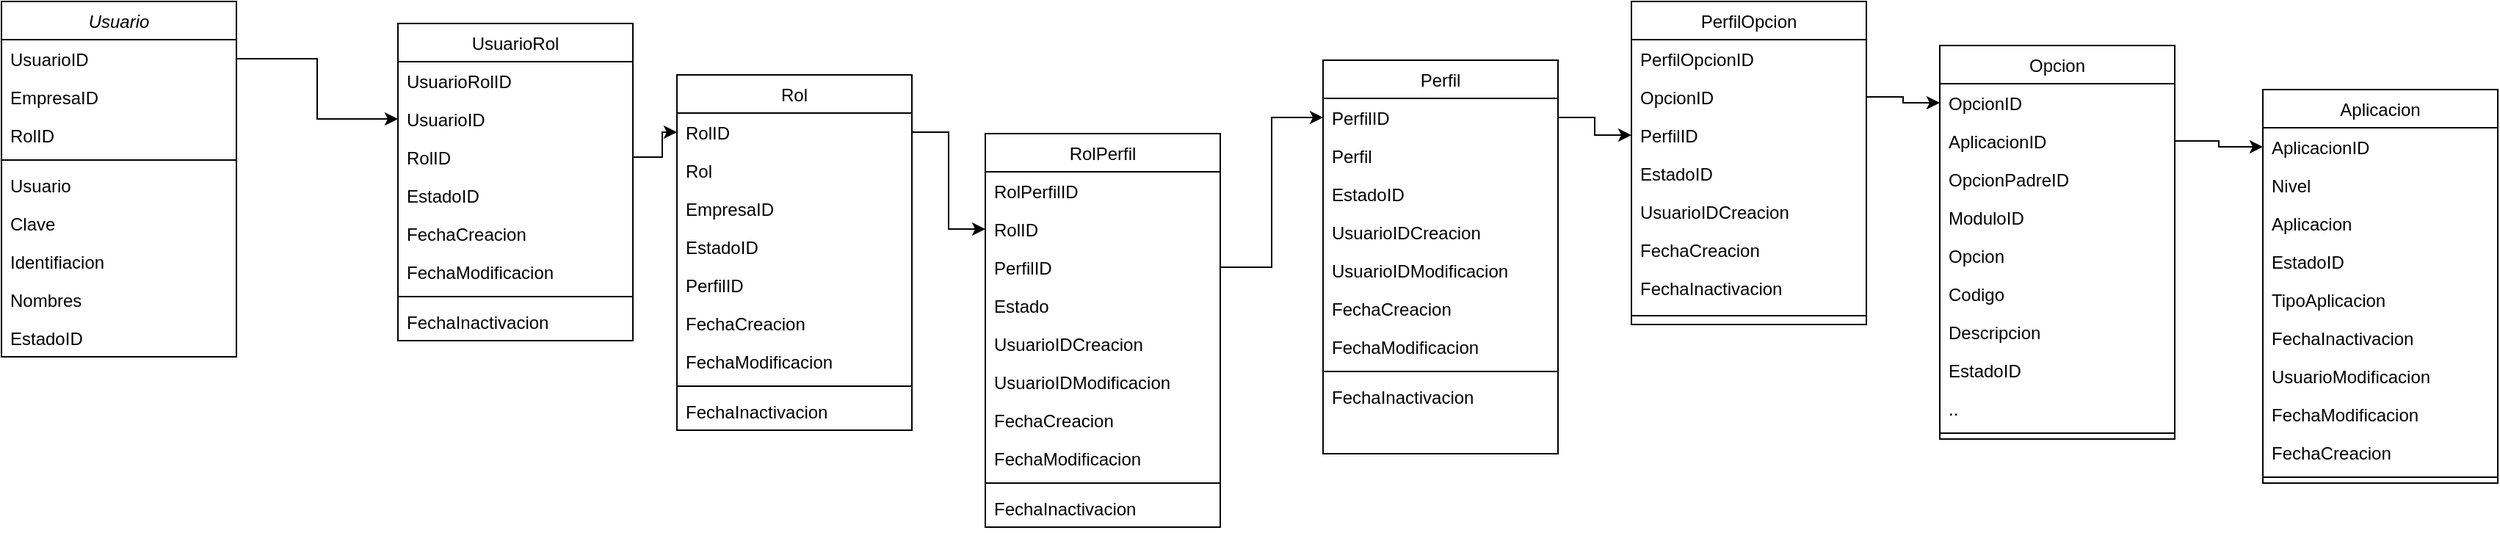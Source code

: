 <mxfile version="24.6.4" type="github">
  <diagram id="C5RBs43oDa-KdzZeNtuy" name="Page-1">
    <mxGraphModel dx="2680" dy="788" grid="1" gridSize="10" guides="1" tooltips="1" connect="1" arrows="1" fold="1" page="1" pageScale="1" pageWidth="827" pageHeight="1169" math="0" shadow="0">
      <root>
        <mxCell id="WIyWlLk6GJQsqaUBKTNV-0" />
        <mxCell id="WIyWlLk6GJQsqaUBKTNV-1" parent="WIyWlLk6GJQsqaUBKTNV-0" />
        <mxCell id="zkfFHV4jXpPFQw0GAbJ--0" value="Usuario" style="swimlane;fontStyle=2;align=center;verticalAlign=top;childLayout=stackLayout;horizontal=1;startSize=26;horizontalStack=0;resizeParent=1;resizeLast=0;collapsible=1;marginBottom=0;rounded=0;shadow=0;strokeWidth=1;" parent="WIyWlLk6GJQsqaUBKTNV-1" vertex="1">
          <mxGeometry x="-540" y="380" width="160" height="242" as="geometry">
            <mxRectangle x="230" y="140" width="160" height="26" as="alternateBounds" />
          </mxGeometry>
        </mxCell>
        <mxCell id="zkfFHV4jXpPFQw0GAbJ--1" value="UsuarioID" style="text;align=left;verticalAlign=top;spacingLeft=4;spacingRight=4;overflow=hidden;rotatable=0;points=[[0,0.5],[1,0.5]];portConstraint=eastwest;" parent="zkfFHV4jXpPFQw0GAbJ--0" vertex="1">
          <mxGeometry y="26" width="160" height="26" as="geometry" />
        </mxCell>
        <mxCell id="zkfFHV4jXpPFQw0GAbJ--2" value="EmpresaID" style="text;align=left;verticalAlign=top;spacingLeft=4;spacingRight=4;overflow=hidden;rotatable=0;points=[[0,0.5],[1,0.5]];portConstraint=eastwest;rounded=0;shadow=0;html=0;" parent="zkfFHV4jXpPFQw0GAbJ--0" vertex="1">
          <mxGeometry y="52" width="160" height="26" as="geometry" />
        </mxCell>
        <mxCell id="zkfFHV4jXpPFQw0GAbJ--3" value="RolID    " style="text;align=left;verticalAlign=top;spacingLeft=4;spacingRight=4;overflow=hidden;rotatable=0;points=[[0,0.5],[1,0.5]];portConstraint=eastwest;rounded=0;shadow=0;html=0;" parent="zkfFHV4jXpPFQw0GAbJ--0" vertex="1">
          <mxGeometry y="78" width="160" height="26" as="geometry" />
        </mxCell>
        <mxCell id="zkfFHV4jXpPFQw0GAbJ--4" value="" style="line;html=1;strokeWidth=1;align=left;verticalAlign=middle;spacingTop=-1;spacingLeft=3;spacingRight=3;rotatable=0;labelPosition=right;points=[];portConstraint=eastwest;" parent="zkfFHV4jXpPFQw0GAbJ--0" vertex="1">
          <mxGeometry y="104" width="160" height="8" as="geometry" />
        </mxCell>
        <mxCell id="zkfFHV4jXpPFQw0GAbJ--5" value="Usuario" style="text;align=left;verticalAlign=top;spacingLeft=4;spacingRight=4;overflow=hidden;rotatable=0;points=[[0,0.5],[1,0.5]];portConstraint=eastwest;" parent="zkfFHV4jXpPFQw0GAbJ--0" vertex="1">
          <mxGeometry y="112" width="160" height="26" as="geometry" />
        </mxCell>
        <mxCell id="kzl4boEWG8LCbS-2dfIL-1" value="Clave" style="text;align=left;verticalAlign=top;spacingLeft=4;spacingRight=4;overflow=hidden;rotatable=0;points=[[0,0.5],[1,0.5]];portConstraint=eastwest;rounded=0;shadow=0;html=0;" vertex="1" parent="zkfFHV4jXpPFQw0GAbJ--0">
          <mxGeometry y="138" width="160" height="26" as="geometry" />
        </mxCell>
        <mxCell id="kzl4boEWG8LCbS-2dfIL-2" value="Identifiacion" style="text;align=left;verticalAlign=top;spacingLeft=4;spacingRight=4;overflow=hidden;rotatable=0;points=[[0,0.5],[1,0.5]];portConstraint=eastwest;rounded=0;shadow=0;html=0;" vertex="1" parent="zkfFHV4jXpPFQw0GAbJ--0">
          <mxGeometry y="164" width="160" height="26" as="geometry" />
        </mxCell>
        <mxCell id="kzl4boEWG8LCbS-2dfIL-3" value="Nombres" style="text;align=left;verticalAlign=top;spacingLeft=4;spacingRight=4;overflow=hidden;rotatable=0;points=[[0,0.5],[1,0.5]];portConstraint=eastwest;rounded=0;shadow=0;html=0;" vertex="1" parent="zkfFHV4jXpPFQw0GAbJ--0">
          <mxGeometry y="190" width="160" height="26" as="geometry" />
        </mxCell>
        <mxCell id="kzl4boEWG8LCbS-2dfIL-4" value="EstadoID" style="text;align=left;verticalAlign=top;spacingLeft=4;spacingRight=4;overflow=hidden;rotatable=0;points=[[0,0.5],[1,0.5]];portConstraint=eastwest;rounded=0;shadow=0;html=0;" vertex="1" parent="zkfFHV4jXpPFQw0GAbJ--0">
          <mxGeometry y="216" width="160" height="26" as="geometry" />
        </mxCell>
        <mxCell id="zkfFHV4jXpPFQw0GAbJ--6" value="Aplicacion" style="swimlane;fontStyle=0;align=center;verticalAlign=top;childLayout=stackLayout;horizontal=1;startSize=26;horizontalStack=0;resizeParent=1;resizeLast=0;collapsible=1;marginBottom=0;rounded=0;shadow=0;strokeWidth=1;" parent="WIyWlLk6GJQsqaUBKTNV-1" vertex="1">
          <mxGeometry x="1000" y="440" width="160" height="268" as="geometry">
            <mxRectangle x="130" y="380" width="160" height="26" as="alternateBounds" />
          </mxGeometry>
        </mxCell>
        <mxCell id="zkfFHV4jXpPFQw0GAbJ--7" value="AplicacionID" style="text;align=left;verticalAlign=top;spacingLeft=4;spacingRight=4;overflow=hidden;rotatable=0;points=[[0,0.5],[1,0.5]];portConstraint=eastwest;" parent="zkfFHV4jXpPFQw0GAbJ--6" vertex="1">
          <mxGeometry y="26" width="160" height="26" as="geometry" />
        </mxCell>
        <mxCell id="zkfFHV4jXpPFQw0GAbJ--8" value="Nivel" style="text;align=left;verticalAlign=top;spacingLeft=4;spacingRight=4;overflow=hidden;rotatable=0;points=[[0,0.5],[1,0.5]];portConstraint=eastwest;rounded=0;shadow=0;html=0;" parent="zkfFHV4jXpPFQw0GAbJ--6" vertex="1">
          <mxGeometry y="52" width="160" height="26" as="geometry" />
        </mxCell>
        <mxCell id="zkfFHV4jXpPFQw0GAbJ--11" value="Aplicacion" style="text;align=left;verticalAlign=top;spacingLeft=4;spacingRight=4;overflow=hidden;rotatable=0;points=[[0,0.5],[1,0.5]];portConstraint=eastwest;" parent="zkfFHV4jXpPFQw0GAbJ--6" vertex="1">
          <mxGeometry y="78" width="160" height="26" as="geometry" />
        </mxCell>
        <mxCell id="kzl4boEWG8LCbS-2dfIL-5" value="EstadoID" style="text;align=left;verticalAlign=top;spacingLeft=4;spacingRight=4;overflow=hidden;rotatable=0;points=[[0,0.5],[1,0.5]];portConstraint=eastwest;rounded=0;shadow=0;html=0;" vertex="1" parent="zkfFHV4jXpPFQw0GAbJ--6">
          <mxGeometry y="104" width="160" height="26" as="geometry" />
        </mxCell>
        <mxCell id="kzl4boEWG8LCbS-2dfIL-10" value="TipoAplicacion" style="text;align=left;verticalAlign=top;spacingLeft=4;spacingRight=4;overflow=hidden;rotatable=0;points=[[0,0.5],[1,0.5]];portConstraint=eastwest;rounded=0;shadow=0;html=0;" vertex="1" parent="zkfFHV4jXpPFQw0GAbJ--6">
          <mxGeometry y="130" width="160" height="26" as="geometry" />
        </mxCell>
        <mxCell id="kzl4boEWG8LCbS-2dfIL-9" value="FechaInactivacion" style="text;align=left;verticalAlign=top;spacingLeft=4;spacingRight=4;overflow=hidden;rotatable=0;points=[[0,0.5],[1,0.5]];portConstraint=eastwest;rounded=0;shadow=0;html=0;" vertex="1" parent="zkfFHV4jXpPFQw0GAbJ--6">
          <mxGeometry y="156" width="160" height="26" as="geometry" />
        </mxCell>
        <mxCell id="kzl4boEWG8LCbS-2dfIL-8" value="UsuarioModificacion" style="text;align=left;verticalAlign=top;spacingLeft=4;spacingRight=4;overflow=hidden;rotatable=0;points=[[0,0.5],[1,0.5]];portConstraint=eastwest;rounded=0;shadow=0;html=0;" vertex="1" parent="zkfFHV4jXpPFQw0GAbJ--6">
          <mxGeometry y="182" width="160" height="26" as="geometry" />
        </mxCell>
        <mxCell id="kzl4boEWG8LCbS-2dfIL-7" value="FechaModificacion" style="text;align=left;verticalAlign=top;spacingLeft=4;spacingRight=4;overflow=hidden;rotatable=0;points=[[0,0.5],[1,0.5]];portConstraint=eastwest;rounded=0;shadow=0;html=0;" vertex="1" parent="zkfFHV4jXpPFQw0GAbJ--6">
          <mxGeometry y="208" width="160" height="26" as="geometry" />
        </mxCell>
        <mxCell id="kzl4boEWG8LCbS-2dfIL-6" value="FechaCreacion" style="text;align=left;verticalAlign=top;spacingLeft=4;spacingRight=4;overflow=hidden;rotatable=0;points=[[0,0.5],[1,0.5]];portConstraint=eastwest;rounded=0;shadow=0;html=0;" vertex="1" parent="zkfFHV4jXpPFQw0GAbJ--6">
          <mxGeometry y="234" width="160" height="26" as="geometry" />
        </mxCell>
        <mxCell id="zkfFHV4jXpPFQw0GAbJ--9" value="" style="line;html=1;strokeWidth=1;align=left;verticalAlign=middle;spacingTop=-1;spacingLeft=3;spacingRight=3;rotatable=0;labelPosition=right;points=[];portConstraint=eastwest;" parent="zkfFHV4jXpPFQw0GAbJ--6" vertex="1">
          <mxGeometry y="260" width="160" height="8" as="geometry" />
        </mxCell>
        <mxCell id="kzl4boEWG8LCbS-2dfIL-22" value="Perfil" style="swimlane;fontStyle=0;align=center;verticalAlign=top;childLayout=stackLayout;horizontal=1;startSize=26;horizontalStack=0;resizeParent=1;resizeLast=0;collapsible=1;marginBottom=0;rounded=0;shadow=0;strokeWidth=1;" vertex="1" parent="WIyWlLk6GJQsqaUBKTNV-1">
          <mxGeometry x="360" y="420" width="160" height="268" as="geometry">
            <mxRectangle x="130" y="380" width="160" height="26" as="alternateBounds" />
          </mxGeometry>
        </mxCell>
        <mxCell id="kzl4boEWG8LCbS-2dfIL-23" value="PerfilID" style="text;align=left;verticalAlign=top;spacingLeft=4;spacingRight=4;overflow=hidden;rotatable=0;points=[[0,0.5],[1,0.5]];portConstraint=eastwest;" vertex="1" parent="kzl4boEWG8LCbS-2dfIL-22">
          <mxGeometry y="26" width="160" height="26" as="geometry" />
        </mxCell>
        <mxCell id="kzl4boEWG8LCbS-2dfIL-24" value="Perfil" style="text;align=left;verticalAlign=top;spacingLeft=4;spacingRight=4;overflow=hidden;rotatable=0;points=[[0,0.5],[1,0.5]];portConstraint=eastwest;rounded=0;shadow=0;html=0;" vertex="1" parent="kzl4boEWG8LCbS-2dfIL-22">
          <mxGeometry y="52" width="160" height="26" as="geometry" />
        </mxCell>
        <mxCell id="kzl4boEWG8LCbS-2dfIL-25" value="EstadoID" style="text;align=left;verticalAlign=top;spacingLeft=4;spacingRight=4;overflow=hidden;rotatable=0;points=[[0,0.5],[1,0.5]];portConstraint=eastwest;" vertex="1" parent="kzl4boEWG8LCbS-2dfIL-22">
          <mxGeometry y="78" width="160" height="26" as="geometry" />
        </mxCell>
        <mxCell id="kzl4boEWG8LCbS-2dfIL-26" value="UsuarioIDCreacion" style="text;align=left;verticalAlign=top;spacingLeft=4;spacingRight=4;overflow=hidden;rotatable=0;points=[[0,0.5],[1,0.5]];portConstraint=eastwest;rounded=0;shadow=0;html=0;" vertex="1" parent="kzl4boEWG8LCbS-2dfIL-22">
          <mxGeometry y="104" width="160" height="26" as="geometry" />
        </mxCell>
        <mxCell id="kzl4boEWG8LCbS-2dfIL-27" value="UsuarioIDModificacion" style="text;align=left;verticalAlign=top;spacingLeft=4;spacingRight=4;overflow=hidden;rotatable=0;points=[[0,0.5],[1,0.5]];portConstraint=eastwest;rounded=0;shadow=0;html=0;" vertex="1" parent="kzl4boEWG8LCbS-2dfIL-22">
          <mxGeometry y="130" width="160" height="26" as="geometry" />
        </mxCell>
        <mxCell id="kzl4boEWG8LCbS-2dfIL-28" value="FechaCreacion" style="text;align=left;verticalAlign=top;spacingLeft=4;spacingRight=4;overflow=hidden;rotatable=0;points=[[0,0.5],[1,0.5]];portConstraint=eastwest;rounded=0;shadow=0;html=0;" vertex="1" parent="kzl4boEWG8LCbS-2dfIL-22">
          <mxGeometry y="156" width="160" height="26" as="geometry" />
        </mxCell>
        <mxCell id="kzl4boEWG8LCbS-2dfIL-29" value="FechaModificacion" style="text;align=left;verticalAlign=top;spacingLeft=4;spacingRight=4;overflow=hidden;rotatable=0;points=[[0,0.5],[1,0.5]];portConstraint=eastwest;rounded=0;shadow=0;html=0;" vertex="1" parent="kzl4boEWG8LCbS-2dfIL-22">
          <mxGeometry y="182" width="160" height="26" as="geometry" />
        </mxCell>
        <mxCell id="kzl4boEWG8LCbS-2dfIL-32" value="" style="line;html=1;strokeWidth=1;align=left;verticalAlign=middle;spacingTop=-1;spacingLeft=3;spacingRight=3;rotatable=0;labelPosition=right;points=[];portConstraint=eastwest;" vertex="1" parent="kzl4boEWG8LCbS-2dfIL-22">
          <mxGeometry y="208" width="160" height="8" as="geometry" />
        </mxCell>
        <mxCell id="kzl4boEWG8LCbS-2dfIL-33" value="FechaInactivacion" style="text;align=left;verticalAlign=top;spacingLeft=4;spacingRight=4;overflow=hidden;rotatable=0;points=[[0,0.5],[1,0.5]];portConstraint=eastwest;rounded=0;shadow=0;html=0;" vertex="1" parent="kzl4boEWG8LCbS-2dfIL-22">
          <mxGeometry y="216" width="160" height="26" as="geometry" />
        </mxCell>
        <mxCell id="kzl4boEWG8LCbS-2dfIL-34" value="Rol" style="swimlane;fontStyle=0;align=center;verticalAlign=top;childLayout=stackLayout;horizontal=1;startSize=26;horizontalStack=0;resizeParent=1;resizeLast=0;collapsible=1;marginBottom=0;rounded=0;shadow=0;strokeWidth=1;" vertex="1" parent="WIyWlLk6GJQsqaUBKTNV-1">
          <mxGeometry x="-80" y="430" width="160" height="242" as="geometry">
            <mxRectangle x="130" y="380" width="160" height="26" as="alternateBounds" />
          </mxGeometry>
        </mxCell>
        <mxCell id="kzl4boEWG8LCbS-2dfIL-35" value="RolID" style="text;align=left;verticalAlign=top;spacingLeft=4;spacingRight=4;overflow=hidden;rotatable=0;points=[[0,0.5],[1,0.5]];portConstraint=eastwest;" vertex="1" parent="kzl4boEWG8LCbS-2dfIL-34">
          <mxGeometry y="26" width="160" height="26" as="geometry" />
        </mxCell>
        <mxCell id="kzl4boEWG8LCbS-2dfIL-36" value="Rol" style="text;align=left;verticalAlign=top;spacingLeft=4;spacingRight=4;overflow=hidden;rotatable=0;points=[[0,0.5],[1,0.5]];portConstraint=eastwest;rounded=0;shadow=0;html=0;" vertex="1" parent="kzl4boEWG8LCbS-2dfIL-34">
          <mxGeometry y="52" width="160" height="26" as="geometry" />
        </mxCell>
        <mxCell id="kzl4boEWG8LCbS-2dfIL-37" value="EmpresaID" style="text;align=left;verticalAlign=top;spacingLeft=4;spacingRight=4;overflow=hidden;rotatable=0;points=[[0,0.5],[1,0.5]];portConstraint=eastwest;" vertex="1" parent="kzl4boEWG8LCbS-2dfIL-34">
          <mxGeometry y="78" width="160" height="26" as="geometry" />
        </mxCell>
        <mxCell id="kzl4boEWG8LCbS-2dfIL-38" value="EstadoID" style="text;align=left;verticalAlign=top;spacingLeft=4;spacingRight=4;overflow=hidden;rotatable=0;points=[[0,0.5],[1,0.5]];portConstraint=eastwest;rounded=0;shadow=0;html=0;" vertex="1" parent="kzl4boEWG8LCbS-2dfIL-34">
          <mxGeometry y="104" width="160" height="26" as="geometry" />
        </mxCell>
        <mxCell id="kzl4boEWG8LCbS-2dfIL-39" value="PerfilID" style="text;align=left;verticalAlign=top;spacingLeft=4;spacingRight=4;overflow=hidden;rotatable=0;points=[[0,0.5],[1,0.5]];portConstraint=eastwest;rounded=0;shadow=0;html=0;" vertex="1" parent="kzl4boEWG8LCbS-2dfIL-34">
          <mxGeometry y="130" width="160" height="26" as="geometry" />
        </mxCell>
        <mxCell id="kzl4boEWG8LCbS-2dfIL-40" value="FechaCreacion" style="text;align=left;verticalAlign=top;spacingLeft=4;spacingRight=4;overflow=hidden;rotatable=0;points=[[0,0.5],[1,0.5]];portConstraint=eastwest;rounded=0;shadow=0;html=0;" vertex="1" parent="kzl4boEWG8LCbS-2dfIL-34">
          <mxGeometry y="156" width="160" height="26" as="geometry" />
        </mxCell>
        <mxCell id="kzl4boEWG8LCbS-2dfIL-41" value="FechaModificacion" style="text;align=left;verticalAlign=top;spacingLeft=4;spacingRight=4;overflow=hidden;rotatable=0;points=[[0,0.5],[1,0.5]];portConstraint=eastwest;rounded=0;shadow=0;html=0;" vertex="1" parent="kzl4boEWG8LCbS-2dfIL-34">
          <mxGeometry y="182" width="160" height="26" as="geometry" />
        </mxCell>
        <mxCell id="kzl4boEWG8LCbS-2dfIL-43" value="" style="line;html=1;strokeWidth=1;align=left;verticalAlign=middle;spacingTop=-1;spacingLeft=3;spacingRight=3;rotatable=0;labelPosition=right;points=[];portConstraint=eastwest;" vertex="1" parent="kzl4boEWG8LCbS-2dfIL-34">
          <mxGeometry y="208" width="160" height="8" as="geometry" />
        </mxCell>
        <mxCell id="kzl4boEWG8LCbS-2dfIL-44" value="FechaInactivacion" style="text;align=left;verticalAlign=top;spacingLeft=4;spacingRight=4;overflow=hidden;rotatable=0;points=[[0,0.5],[1,0.5]];portConstraint=eastwest;rounded=0;shadow=0;html=0;" vertex="1" parent="kzl4boEWG8LCbS-2dfIL-34">
          <mxGeometry y="216" width="160" height="26" as="geometry" />
        </mxCell>
        <mxCell id="kzl4boEWG8LCbS-2dfIL-45" value="UsuarioRol" style="swimlane;fontStyle=0;align=center;verticalAlign=top;childLayout=stackLayout;horizontal=1;startSize=26;horizontalStack=0;resizeParent=1;resizeLast=0;collapsible=1;marginBottom=0;rounded=0;shadow=0;strokeWidth=1;" vertex="1" parent="WIyWlLk6GJQsqaUBKTNV-1">
          <mxGeometry x="-270" y="395" width="160" height="216" as="geometry">
            <mxRectangle x="130" y="380" width="160" height="26" as="alternateBounds" />
          </mxGeometry>
        </mxCell>
        <mxCell id="kzl4boEWG8LCbS-2dfIL-46" value="UsuarioRolID" style="text;align=left;verticalAlign=top;spacingLeft=4;spacingRight=4;overflow=hidden;rotatable=0;points=[[0,0.5],[1,0.5]];portConstraint=eastwest;" vertex="1" parent="kzl4boEWG8LCbS-2dfIL-45">
          <mxGeometry y="26" width="160" height="26" as="geometry" />
        </mxCell>
        <mxCell id="kzl4boEWG8LCbS-2dfIL-47" value="UsuarioID" style="text;align=left;verticalAlign=top;spacingLeft=4;spacingRight=4;overflow=hidden;rotatable=0;points=[[0,0.5],[1,0.5]];portConstraint=eastwest;rounded=0;shadow=0;html=0;" vertex="1" parent="kzl4boEWG8LCbS-2dfIL-45">
          <mxGeometry y="52" width="160" height="26" as="geometry" />
        </mxCell>
        <mxCell id="kzl4boEWG8LCbS-2dfIL-48" value="RolID" style="text;align=left;verticalAlign=top;spacingLeft=4;spacingRight=4;overflow=hidden;rotatable=0;points=[[0,0.5],[1,0.5]];portConstraint=eastwest;" vertex="1" parent="kzl4boEWG8LCbS-2dfIL-45">
          <mxGeometry y="78" width="160" height="26" as="geometry" />
        </mxCell>
        <mxCell id="kzl4boEWG8LCbS-2dfIL-49" value="EstadoID" style="text;align=left;verticalAlign=top;spacingLeft=4;spacingRight=4;overflow=hidden;rotatable=0;points=[[0,0.5],[1,0.5]];portConstraint=eastwest;rounded=0;shadow=0;html=0;" vertex="1" parent="kzl4boEWG8LCbS-2dfIL-45">
          <mxGeometry y="104" width="160" height="26" as="geometry" />
        </mxCell>
        <mxCell id="kzl4boEWG8LCbS-2dfIL-50" value="FechaCreacion" style="text;align=left;verticalAlign=top;spacingLeft=4;spacingRight=4;overflow=hidden;rotatable=0;points=[[0,0.5],[1,0.5]];portConstraint=eastwest;rounded=0;shadow=0;html=0;" vertex="1" parent="kzl4boEWG8LCbS-2dfIL-45">
          <mxGeometry y="130" width="160" height="26" as="geometry" />
        </mxCell>
        <mxCell id="kzl4boEWG8LCbS-2dfIL-51" value="FechaModificacion" style="text;align=left;verticalAlign=top;spacingLeft=4;spacingRight=4;overflow=hidden;rotatable=0;points=[[0,0.5],[1,0.5]];portConstraint=eastwest;rounded=0;shadow=0;html=0;" vertex="1" parent="kzl4boEWG8LCbS-2dfIL-45">
          <mxGeometry y="156" width="160" height="26" as="geometry" />
        </mxCell>
        <mxCell id="kzl4boEWG8LCbS-2dfIL-53" value="" style="line;html=1;strokeWidth=1;align=left;verticalAlign=middle;spacingTop=-1;spacingLeft=3;spacingRight=3;rotatable=0;labelPosition=right;points=[];portConstraint=eastwest;" vertex="1" parent="kzl4boEWG8LCbS-2dfIL-45">
          <mxGeometry y="182" width="160" height="8" as="geometry" />
        </mxCell>
        <mxCell id="kzl4boEWG8LCbS-2dfIL-54" value="FechaInactivacion" style="text;align=left;verticalAlign=top;spacingLeft=4;spacingRight=4;overflow=hidden;rotatable=0;points=[[0,0.5],[1,0.5]];portConstraint=eastwest;rounded=0;shadow=0;html=0;" vertex="1" parent="kzl4boEWG8LCbS-2dfIL-45">
          <mxGeometry y="190" width="160" height="26" as="geometry" />
        </mxCell>
        <mxCell id="kzl4boEWG8LCbS-2dfIL-55" value="RolPerfil" style="swimlane;fontStyle=0;align=center;verticalAlign=top;childLayout=stackLayout;horizontal=1;startSize=26;horizontalStack=0;resizeParent=1;resizeLast=0;collapsible=1;marginBottom=0;rounded=0;shadow=0;strokeWidth=1;" vertex="1" parent="WIyWlLk6GJQsqaUBKTNV-1">
          <mxGeometry x="130" y="470" width="160" height="268" as="geometry">
            <mxRectangle x="130" y="380" width="160" height="26" as="alternateBounds" />
          </mxGeometry>
        </mxCell>
        <mxCell id="kzl4boEWG8LCbS-2dfIL-56" value="RolPerfilID" style="text;align=left;verticalAlign=top;spacingLeft=4;spacingRight=4;overflow=hidden;rotatable=0;points=[[0,0.5],[1,0.5]];portConstraint=eastwest;" vertex="1" parent="kzl4boEWG8LCbS-2dfIL-55">
          <mxGeometry y="26" width="160" height="26" as="geometry" />
        </mxCell>
        <mxCell id="kzl4boEWG8LCbS-2dfIL-57" value="RolID" style="text;align=left;verticalAlign=top;spacingLeft=4;spacingRight=4;overflow=hidden;rotatable=0;points=[[0,0.5],[1,0.5]];portConstraint=eastwest;rounded=0;shadow=0;html=0;" vertex="1" parent="kzl4boEWG8LCbS-2dfIL-55">
          <mxGeometry y="52" width="160" height="26" as="geometry" />
        </mxCell>
        <mxCell id="kzl4boEWG8LCbS-2dfIL-58" value="PerfilID" style="text;align=left;verticalAlign=top;spacingLeft=4;spacingRight=4;overflow=hidden;rotatable=0;points=[[0,0.5],[1,0.5]];portConstraint=eastwest;" vertex="1" parent="kzl4boEWG8LCbS-2dfIL-55">
          <mxGeometry y="78" width="160" height="26" as="geometry" />
        </mxCell>
        <mxCell id="kzl4boEWG8LCbS-2dfIL-59" value="Estado" style="text;align=left;verticalAlign=top;spacingLeft=4;spacingRight=4;overflow=hidden;rotatable=0;points=[[0,0.5],[1,0.5]];portConstraint=eastwest;rounded=0;shadow=0;html=0;" vertex="1" parent="kzl4boEWG8LCbS-2dfIL-55">
          <mxGeometry y="104" width="160" height="26" as="geometry" />
        </mxCell>
        <mxCell id="kzl4boEWG8LCbS-2dfIL-60" value="UsuarioIDCreacion" style="text;align=left;verticalAlign=top;spacingLeft=4;spacingRight=4;overflow=hidden;rotatable=0;points=[[0,0.5],[1,0.5]];portConstraint=eastwest;rounded=0;shadow=0;html=0;" vertex="1" parent="kzl4boEWG8LCbS-2dfIL-55">
          <mxGeometry y="130" width="160" height="26" as="geometry" />
        </mxCell>
        <mxCell id="kzl4boEWG8LCbS-2dfIL-61" value="UsuarioIDModificacion" style="text;align=left;verticalAlign=top;spacingLeft=4;spacingRight=4;overflow=hidden;rotatable=0;points=[[0,0.5],[1,0.5]];portConstraint=eastwest;rounded=0;shadow=0;html=0;" vertex="1" parent="kzl4boEWG8LCbS-2dfIL-55">
          <mxGeometry y="156" width="160" height="26" as="geometry" />
        </mxCell>
        <mxCell id="kzl4boEWG8LCbS-2dfIL-62" value="FechaCreacion" style="text;align=left;verticalAlign=top;spacingLeft=4;spacingRight=4;overflow=hidden;rotatable=0;points=[[0,0.5],[1,0.5]];portConstraint=eastwest;rounded=0;shadow=0;html=0;" vertex="1" parent="kzl4boEWG8LCbS-2dfIL-55">
          <mxGeometry y="182" width="160" height="26" as="geometry" />
        </mxCell>
        <mxCell id="kzl4boEWG8LCbS-2dfIL-63" value="FechaModificacion" style="text;align=left;verticalAlign=top;spacingLeft=4;spacingRight=4;overflow=hidden;rotatable=0;points=[[0,0.5],[1,0.5]];portConstraint=eastwest;rounded=0;shadow=0;html=0;" vertex="1" parent="kzl4boEWG8LCbS-2dfIL-55">
          <mxGeometry y="208" width="160" height="26" as="geometry" />
        </mxCell>
        <mxCell id="kzl4boEWG8LCbS-2dfIL-64" value="" style="line;html=1;strokeWidth=1;align=left;verticalAlign=middle;spacingTop=-1;spacingLeft=3;spacingRight=3;rotatable=0;labelPosition=right;points=[];portConstraint=eastwest;" vertex="1" parent="kzl4boEWG8LCbS-2dfIL-55">
          <mxGeometry y="234" width="160" height="8" as="geometry" />
        </mxCell>
        <mxCell id="kzl4boEWG8LCbS-2dfIL-65" value="FechaInactivacion" style="text;align=left;verticalAlign=top;spacingLeft=4;spacingRight=4;overflow=hidden;rotatable=0;points=[[0,0.5],[1,0.5]];portConstraint=eastwest;rounded=0;shadow=0;html=0;" vertex="1" parent="kzl4boEWG8LCbS-2dfIL-55">
          <mxGeometry y="242" width="160" height="26" as="geometry" />
        </mxCell>
        <mxCell id="kzl4boEWG8LCbS-2dfIL-75" style="edgeStyle=orthogonalEdgeStyle;rounded=0;orthogonalLoop=1;jettySize=auto;html=1;exitX=1;exitY=0.5;exitDx=0;exitDy=0;" edge="1" parent="kzl4boEWG8LCbS-2dfIL-55" source="kzl4boEWG8LCbS-2dfIL-56" target="kzl4boEWG8LCbS-2dfIL-56">
          <mxGeometry relative="1" as="geometry" />
        </mxCell>
        <mxCell id="kzl4boEWG8LCbS-2dfIL-71" style="edgeStyle=orthogonalEdgeStyle;rounded=0;orthogonalLoop=1;jettySize=auto;html=1;entryX=0;entryY=0.5;entryDx=0;entryDy=0;" edge="1" parent="WIyWlLk6GJQsqaUBKTNV-1" source="kzl4boEWG8LCbS-2dfIL-48" target="kzl4boEWG8LCbS-2dfIL-35">
          <mxGeometry relative="1" as="geometry" />
        </mxCell>
        <mxCell id="kzl4boEWG8LCbS-2dfIL-73" style="edgeStyle=orthogonalEdgeStyle;rounded=0;orthogonalLoop=1;jettySize=auto;html=1;entryX=0;entryY=0.5;entryDx=0;entryDy=0;" edge="1" parent="WIyWlLk6GJQsqaUBKTNV-1" source="zkfFHV4jXpPFQw0GAbJ--1" target="kzl4boEWG8LCbS-2dfIL-47">
          <mxGeometry relative="1" as="geometry" />
        </mxCell>
        <mxCell id="kzl4boEWG8LCbS-2dfIL-74" style="edgeStyle=orthogonalEdgeStyle;rounded=0;orthogonalLoop=1;jettySize=auto;html=1;" edge="1" parent="WIyWlLk6GJQsqaUBKTNV-1" source="kzl4boEWG8LCbS-2dfIL-35" target="kzl4boEWG8LCbS-2dfIL-57">
          <mxGeometry relative="1" as="geometry" />
        </mxCell>
        <mxCell id="kzl4boEWG8LCbS-2dfIL-76" style="edgeStyle=orthogonalEdgeStyle;rounded=0;orthogonalLoop=1;jettySize=auto;html=1;exitX=1;exitY=0.5;exitDx=0;exitDy=0;entryX=0;entryY=0.5;entryDx=0;entryDy=0;" edge="1" parent="WIyWlLk6GJQsqaUBKTNV-1" source="kzl4boEWG8LCbS-2dfIL-58" target="kzl4boEWG8LCbS-2dfIL-23">
          <mxGeometry relative="1" as="geometry" />
        </mxCell>
        <mxCell id="kzl4boEWG8LCbS-2dfIL-77" value="Opcion" style="swimlane;fontStyle=0;align=center;verticalAlign=top;childLayout=stackLayout;horizontal=1;startSize=26;horizontalStack=0;resizeParent=1;resizeLast=0;collapsible=1;marginBottom=0;rounded=0;shadow=0;strokeWidth=1;" vertex="1" parent="WIyWlLk6GJQsqaUBKTNV-1">
          <mxGeometry x="780" y="410" width="160" height="268" as="geometry">
            <mxRectangle x="130" y="380" width="160" height="26" as="alternateBounds" />
          </mxGeometry>
        </mxCell>
        <mxCell id="kzl4boEWG8LCbS-2dfIL-78" value="OpcionID" style="text;align=left;verticalAlign=top;spacingLeft=4;spacingRight=4;overflow=hidden;rotatable=0;points=[[0,0.5],[1,0.5]];portConstraint=eastwest;" vertex="1" parent="kzl4boEWG8LCbS-2dfIL-77">
          <mxGeometry y="26" width="160" height="26" as="geometry" />
        </mxCell>
        <mxCell id="kzl4boEWG8LCbS-2dfIL-79" value="AplicacionID" style="text;align=left;verticalAlign=top;spacingLeft=4;spacingRight=4;overflow=hidden;rotatable=0;points=[[0,0.5],[1,0.5]];portConstraint=eastwest;rounded=0;shadow=0;html=0;" vertex="1" parent="kzl4boEWG8LCbS-2dfIL-77">
          <mxGeometry y="52" width="160" height="26" as="geometry" />
        </mxCell>
        <mxCell id="kzl4boEWG8LCbS-2dfIL-80" value="OpcionPadreID" style="text;align=left;verticalAlign=top;spacingLeft=4;spacingRight=4;overflow=hidden;rotatable=0;points=[[0,0.5],[1,0.5]];portConstraint=eastwest;" vertex="1" parent="kzl4boEWG8LCbS-2dfIL-77">
          <mxGeometry y="78" width="160" height="26" as="geometry" />
        </mxCell>
        <mxCell id="kzl4boEWG8LCbS-2dfIL-81" value="ModuloID" style="text;align=left;verticalAlign=top;spacingLeft=4;spacingRight=4;overflow=hidden;rotatable=0;points=[[0,0.5],[1,0.5]];portConstraint=eastwest;rounded=0;shadow=0;html=0;" vertex="1" parent="kzl4boEWG8LCbS-2dfIL-77">
          <mxGeometry y="104" width="160" height="26" as="geometry" />
        </mxCell>
        <mxCell id="kzl4boEWG8LCbS-2dfIL-82" value="Opcion" style="text;align=left;verticalAlign=top;spacingLeft=4;spacingRight=4;overflow=hidden;rotatable=0;points=[[0,0.5],[1,0.5]];portConstraint=eastwest;rounded=0;shadow=0;html=0;" vertex="1" parent="kzl4boEWG8LCbS-2dfIL-77">
          <mxGeometry y="130" width="160" height="26" as="geometry" />
        </mxCell>
        <mxCell id="kzl4boEWG8LCbS-2dfIL-83" value="Codigo" style="text;align=left;verticalAlign=top;spacingLeft=4;spacingRight=4;overflow=hidden;rotatable=0;points=[[0,0.5],[1,0.5]];portConstraint=eastwest;rounded=0;shadow=0;html=0;" vertex="1" parent="kzl4boEWG8LCbS-2dfIL-77">
          <mxGeometry y="156" width="160" height="26" as="geometry" />
        </mxCell>
        <mxCell id="kzl4boEWG8LCbS-2dfIL-84" value="Descripcion" style="text;align=left;verticalAlign=top;spacingLeft=4;spacingRight=4;overflow=hidden;rotatable=0;points=[[0,0.5],[1,0.5]];portConstraint=eastwest;rounded=0;shadow=0;html=0;" vertex="1" parent="kzl4boEWG8LCbS-2dfIL-77">
          <mxGeometry y="182" width="160" height="26" as="geometry" />
        </mxCell>
        <mxCell id="kzl4boEWG8LCbS-2dfIL-85" value="EstadoID" style="text;align=left;verticalAlign=top;spacingLeft=4;spacingRight=4;overflow=hidden;rotatable=0;points=[[0,0.5],[1,0.5]];portConstraint=eastwest;rounded=0;shadow=0;html=0;" vertex="1" parent="kzl4boEWG8LCbS-2dfIL-77">
          <mxGeometry y="208" width="160" height="26" as="geometry" />
        </mxCell>
        <mxCell id="kzl4boEWG8LCbS-2dfIL-86" value=".." style="text;align=left;verticalAlign=top;spacingLeft=4;spacingRight=4;overflow=hidden;rotatable=0;points=[[0,0.5],[1,0.5]];portConstraint=eastwest;rounded=0;shadow=0;html=0;" vertex="1" parent="kzl4boEWG8LCbS-2dfIL-77">
          <mxGeometry y="234" width="160" height="26" as="geometry" />
        </mxCell>
        <mxCell id="kzl4boEWG8LCbS-2dfIL-87" value="" style="line;html=1;strokeWidth=1;align=left;verticalAlign=middle;spacingTop=-1;spacingLeft=3;spacingRight=3;rotatable=0;labelPosition=right;points=[];portConstraint=eastwest;" vertex="1" parent="kzl4boEWG8LCbS-2dfIL-77">
          <mxGeometry y="260" width="160" height="8" as="geometry" />
        </mxCell>
        <mxCell id="kzl4boEWG8LCbS-2dfIL-121" value="PerfilOpcion" style="swimlane;fontStyle=0;align=center;verticalAlign=top;childLayout=stackLayout;horizontal=1;startSize=26;horizontalStack=0;resizeParent=1;resizeLast=0;collapsible=1;marginBottom=0;rounded=0;shadow=0;strokeWidth=1;" vertex="1" parent="WIyWlLk6GJQsqaUBKTNV-1">
          <mxGeometry x="570" y="380" width="160" height="220" as="geometry">
            <mxRectangle x="130" y="380" width="160" height="26" as="alternateBounds" />
          </mxGeometry>
        </mxCell>
        <mxCell id="kzl4boEWG8LCbS-2dfIL-122" value="PerfilOpcionID" style="text;align=left;verticalAlign=top;spacingLeft=4;spacingRight=4;overflow=hidden;rotatable=0;points=[[0,0.5],[1,0.5]];portConstraint=eastwest;" vertex="1" parent="kzl4boEWG8LCbS-2dfIL-121">
          <mxGeometry y="26" width="160" height="26" as="geometry" />
        </mxCell>
        <mxCell id="kzl4boEWG8LCbS-2dfIL-123" value="OpcionID" style="text;align=left;verticalAlign=top;spacingLeft=4;spacingRight=4;overflow=hidden;rotatable=0;points=[[0,0.5],[1,0.5]];portConstraint=eastwest;rounded=0;shadow=0;html=0;" vertex="1" parent="kzl4boEWG8LCbS-2dfIL-121">
          <mxGeometry y="52" width="160" height="26" as="geometry" />
        </mxCell>
        <mxCell id="kzl4boEWG8LCbS-2dfIL-124" value="PerfilID" style="text;align=left;verticalAlign=top;spacingLeft=4;spacingRight=4;overflow=hidden;rotatable=0;points=[[0,0.5],[1,0.5]];portConstraint=eastwest;" vertex="1" parent="kzl4boEWG8LCbS-2dfIL-121">
          <mxGeometry y="78" width="160" height="26" as="geometry" />
        </mxCell>
        <mxCell id="kzl4boEWG8LCbS-2dfIL-125" value="EstadoID" style="text;align=left;verticalAlign=top;spacingLeft=4;spacingRight=4;overflow=hidden;rotatable=0;points=[[0,0.5],[1,0.5]];portConstraint=eastwest;rounded=0;shadow=0;html=0;" vertex="1" parent="kzl4boEWG8LCbS-2dfIL-121">
          <mxGeometry y="104" width="160" height="26" as="geometry" />
        </mxCell>
        <mxCell id="kzl4boEWG8LCbS-2dfIL-126" value="UsuarioIDCreacion" style="text;align=left;verticalAlign=top;spacingLeft=4;spacingRight=4;overflow=hidden;rotatable=0;points=[[0,0.5],[1,0.5]];portConstraint=eastwest;rounded=0;shadow=0;html=0;" vertex="1" parent="kzl4boEWG8LCbS-2dfIL-121">
          <mxGeometry y="130" width="160" height="26" as="geometry" />
        </mxCell>
        <mxCell id="kzl4boEWG8LCbS-2dfIL-127" value="FechaCreacion" style="text;align=left;verticalAlign=top;spacingLeft=4;spacingRight=4;overflow=hidden;rotatable=0;points=[[0,0.5],[1,0.5]];portConstraint=eastwest;rounded=0;shadow=0;html=0;" vertex="1" parent="kzl4boEWG8LCbS-2dfIL-121">
          <mxGeometry y="156" width="160" height="26" as="geometry" />
        </mxCell>
        <mxCell id="kzl4boEWG8LCbS-2dfIL-128" value="FechaInactivacion" style="text;align=left;verticalAlign=top;spacingLeft=4;spacingRight=4;overflow=hidden;rotatable=0;points=[[0,0.5],[1,0.5]];portConstraint=eastwest;rounded=0;shadow=0;html=0;" vertex="1" parent="kzl4boEWG8LCbS-2dfIL-121">
          <mxGeometry y="182" width="160" height="28" as="geometry" />
        </mxCell>
        <mxCell id="kzl4boEWG8LCbS-2dfIL-131" value="" style="line;html=1;strokeWidth=1;align=left;verticalAlign=middle;spacingTop=-1;spacingLeft=3;spacingRight=3;rotatable=0;labelPosition=right;points=[];portConstraint=eastwest;" vertex="1" parent="kzl4boEWG8LCbS-2dfIL-121">
          <mxGeometry y="210" width="160" height="8" as="geometry" />
        </mxCell>
        <mxCell id="kzl4boEWG8LCbS-2dfIL-132" style="edgeStyle=orthogonalEdgeStyle;rounded=0;orthogonalLoop=1;jettySize=auto;html=1;entryX=0;entryY=0.5;entryDx=0;entryDy=0;" edge="1" parent="WIyWlLk6GJQsqaUBKTNV-1" source="kzl4boEWG8LCbS-2dfIL-123" target="kzl4boEWG8LCbS-2dfIL-78">
          <mxGeometry relative="1" as="geometry" />
        </mxCell>
        <mxCell id="kzl4boEWG8LCbS-2dfIL-133" style="edgeStyle=orthogonalEdgeStyle;rounded=0;orthogonalLoop=1;jettySize=auto;html=1;entryX=0;entryY=0.5;entryDx=0;entryDy=0;" edge="1" parent="WIyWlLk6GJQsqaUBKTNV-1" source="kzl4boEWG8LCbS-2dfIL-23" target="kzl4boEWG8LCbS-2dfIL-124">
          <mxGeometry relative="1" as="geometry" />
        </mxCell>
        <mxCell id="kzl4boEWG8LCbS-2dfIL-134" style="edgeStyle=orthogonalEdgeStyle;rounded=0;orthogonalLoop=1;jettySize=auto;html=1;entryX=0;entryY=0.5;entryDx=0;entryDy=0;" edge="1" parent="WIyWlLk6GJQsqaUBKTNV-1" source="kzl4boEWG8LCbS-2dfIL-79" target="zkfFHV4jXpPFQw0GAbJ--7">
          <mxGeometry relative="1" as="geometry" />
        </mxCell>
      </root>
    </mxGraphModel>
  </diagram>
</mxfile>

